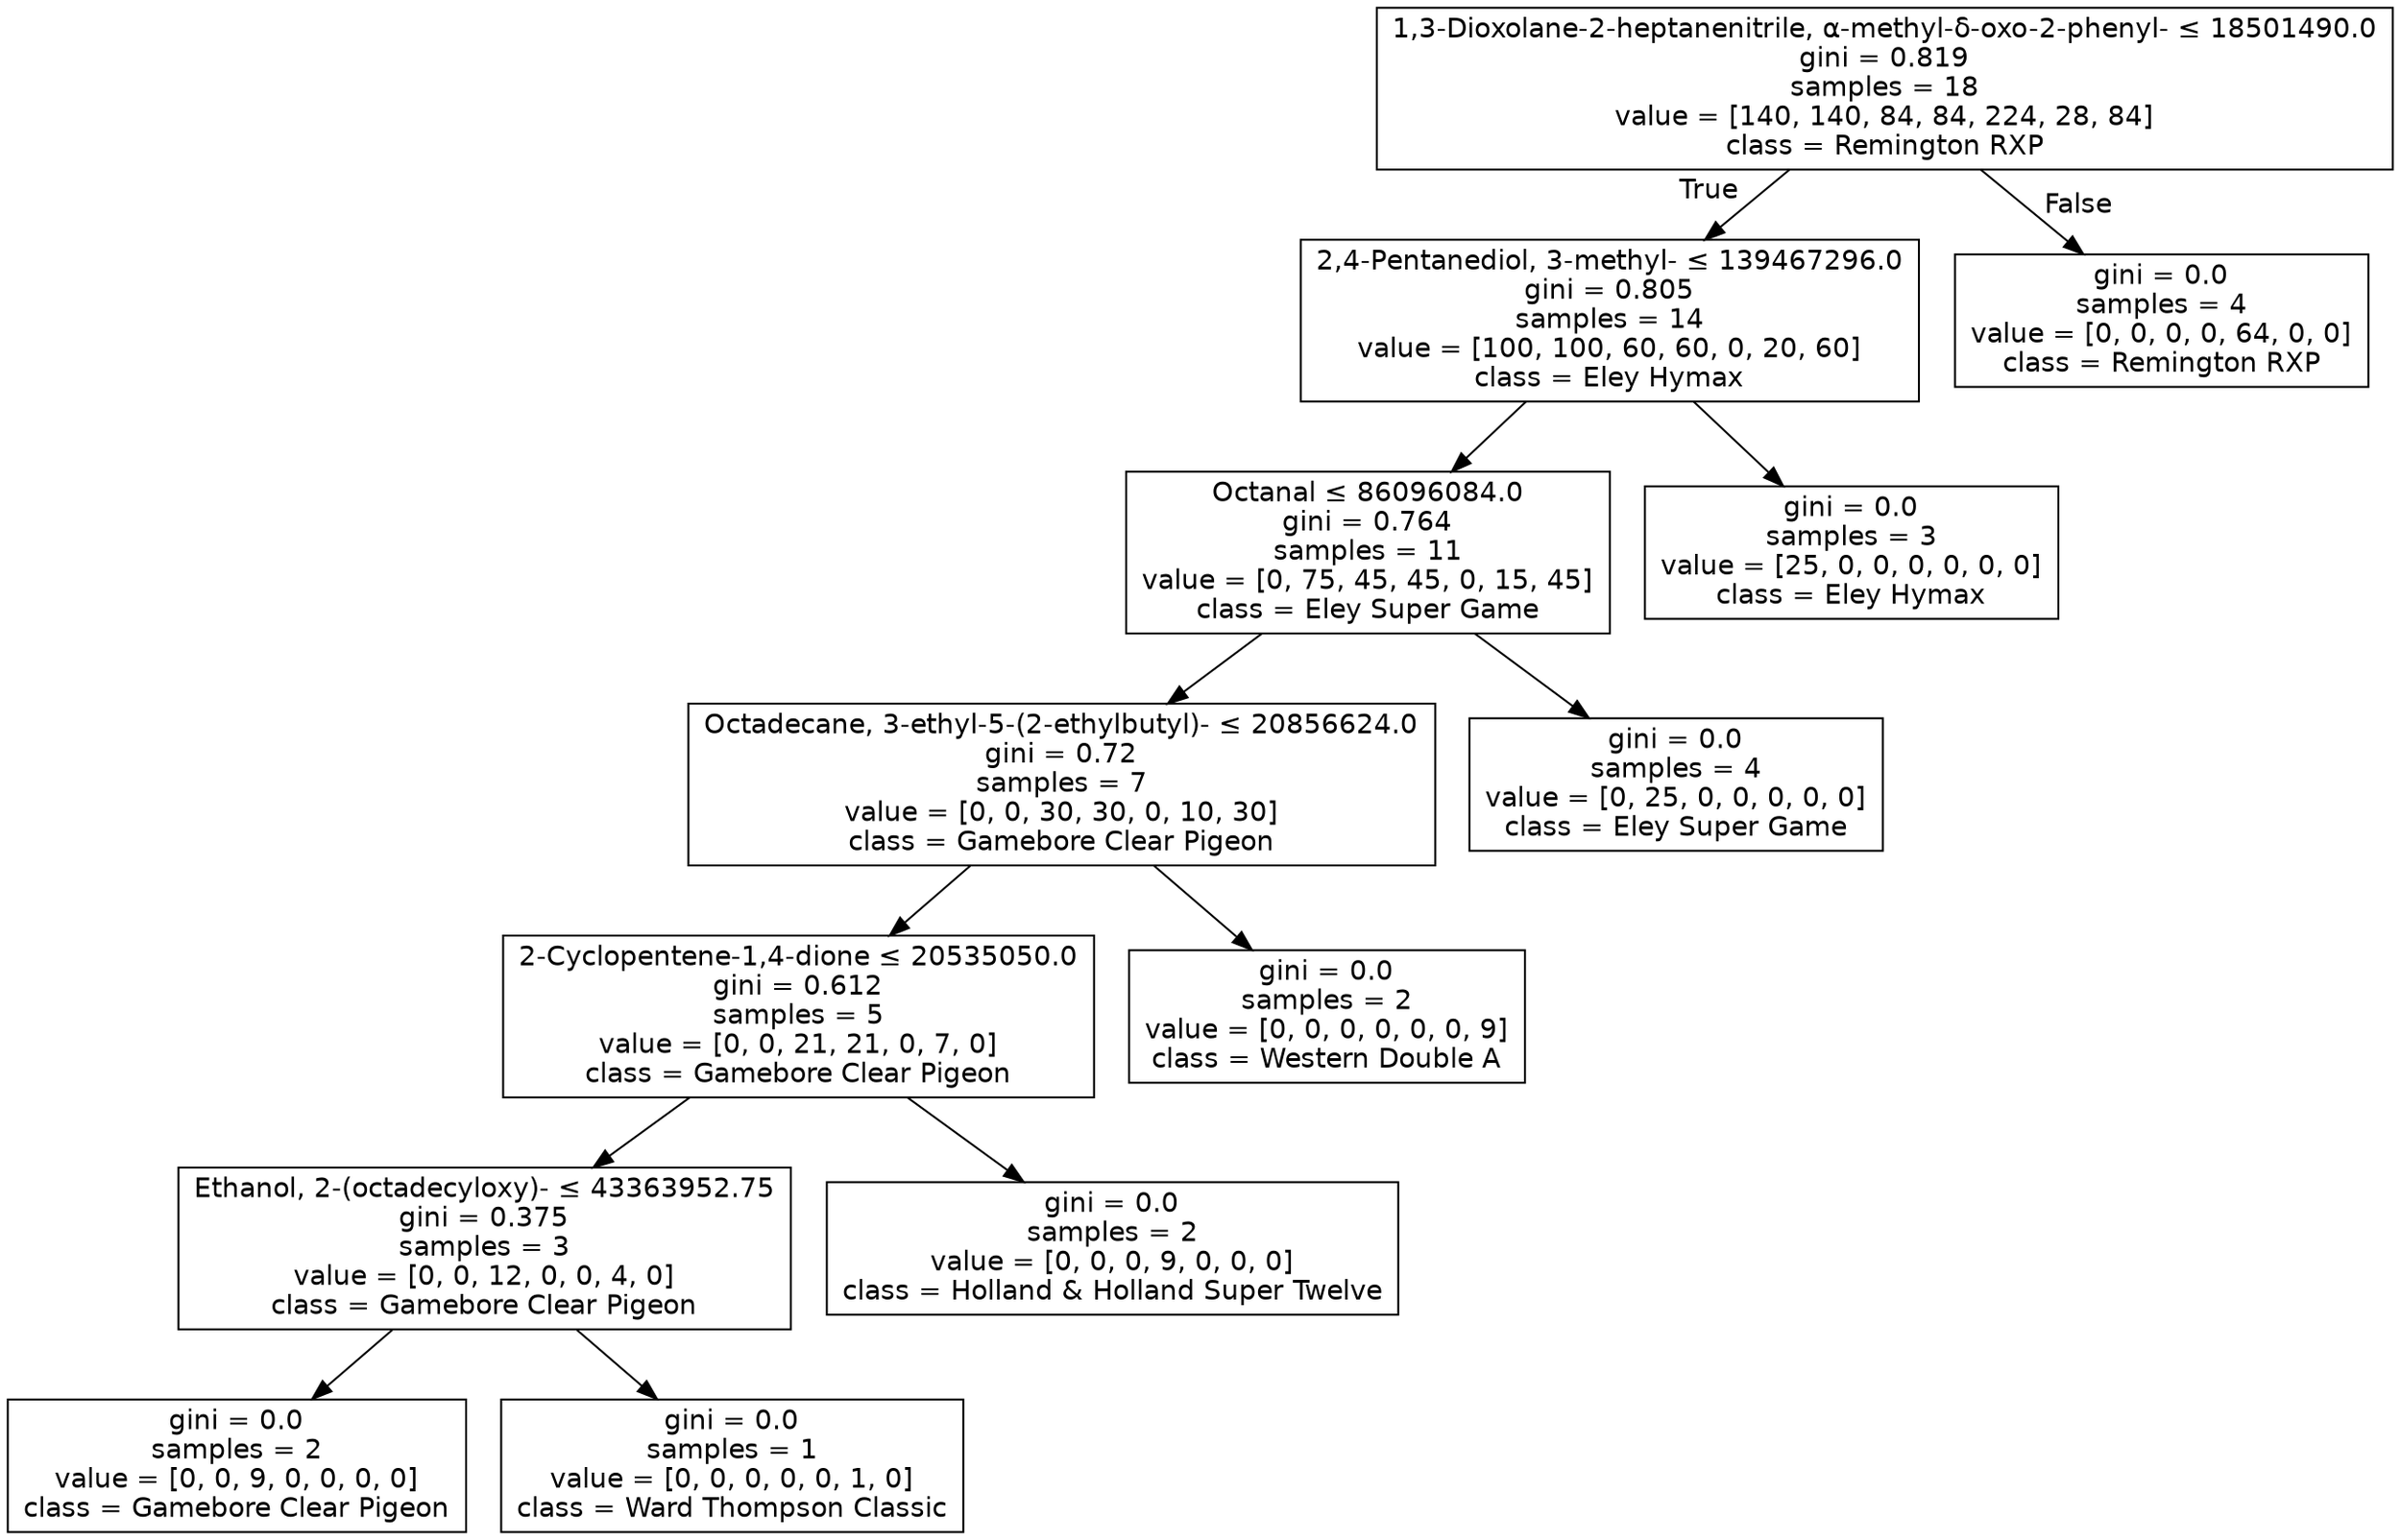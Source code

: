 digraph Tree {
node [shape=box, fontname="helvetica"] ;
edge [fontname="helvetica"] ;
0 [label=<1,3-Dioxolane-2-heptanenitrile, α-methyl-δ-oxo-2-phenyl- &le; 18501490.0<br/>gini = 0.819<br/>samples = 18<br/>value = [140, 140, 84, 84, 224, 28, 84]<br/>class = Remington RXP>] ;
1 [label=<2,4-Pentanediol, 3-methyl- &le; 139467296.0<br/>gini = 0.805<br/>samples = 14<br/>value = [100, 100, 60, 60, 0, 20, 60]<br/>class = Eley Hymax>] ;
0 -> 1 [labeldistance=2.5, labelangle=45, headlabel="True"] ;
2 [label=<Octanal &le; 86096084.0<br/>gini = 0.764<br/>samples = 11<br/>value = [0, 75, 45, 45, 0, 15, 45]<br/>class = Eley Super Game>] ;
1 -> 2 ;
3 [label=<Octadecane, 3-ethyl-5-(2-ethylbutyl)- &le; 20856624.0<br/>gini = 0.72<br/>samples = 7<br/>value = [0, 0, 30, 30, 0, 10, 30]<br/>class = Gamebore Clear Pigeon>] ;
2 -> 3 ;
4 [label=<2-Cyclopentene-1,4-dione &le; 20535050.0<br/>gini = 0.612<br/>samples = 5<br/>value = [0, 0, 21, 21, 0, 7, 0]<br/>class = Gamebore Clear Pigeon>] ;
3 -> 4 ;
5 [label=<Ethanol, 2-(octadecyloxy)- &le; 43363952.75<br/>gini = 0.375<br/>samples = 3<br/>value = [0, 0, 12, 0, 0, 4, 0]<br/>class = Gamebore Clear Pigeon>] ;
4 -> 5 ;
6 [label=<gini = 0.0<br/>samples = 2<br/>value = [0, 0, 9, 0, 0, 0, 0]<br/>class = Gamebore Clear Pigeon>] ;
5 -> 6 ;
7 [label=<gini = 0.0<br/>samples = 1<br/>value = [0, 0, 0, 0, 0, 1, 0]<br/>class = Ward Thompson Classic>] ;
5 -> 7 ;
8 [label=<gini = 0.0<br/>samples = 2<br/>value = [0, 0, 0, 9, 0, 0, 0]<br/>class = Holland &amp; Holland Super Twelve>] ;
4 -> 8 ;
9 [label=<gini = 0.0<br/>samples = 2<br/>value = [0, 0, 0, 0, 0, 0, 9]<br/>class = Western Double A>] ;
3 -> 9 ;
10 [label=<gini = 0.0<br/>samples = 4<br/>value = [0, 25, 0, 0, 0, 0, 0]<br/>class = Eley Super Game>] ;
2 -> 10 ;
11 [label=<gini = 0.0<br/>samples = 3<br/>value = [25, 0, 0, 0, 0, 0, 0]<br/>class = Eley Hymax>] ;
1 -> 11 ;
12 [label=<gini = 0.0<br/>samples = 4<br/>value = [0, 0, 0, 0, 64, 0, 0]<br/>class = Remington RXP>] ;
0 -> 12 [labeldistance=2.5, labelangle=-45, headlabel="False"] ;
}
